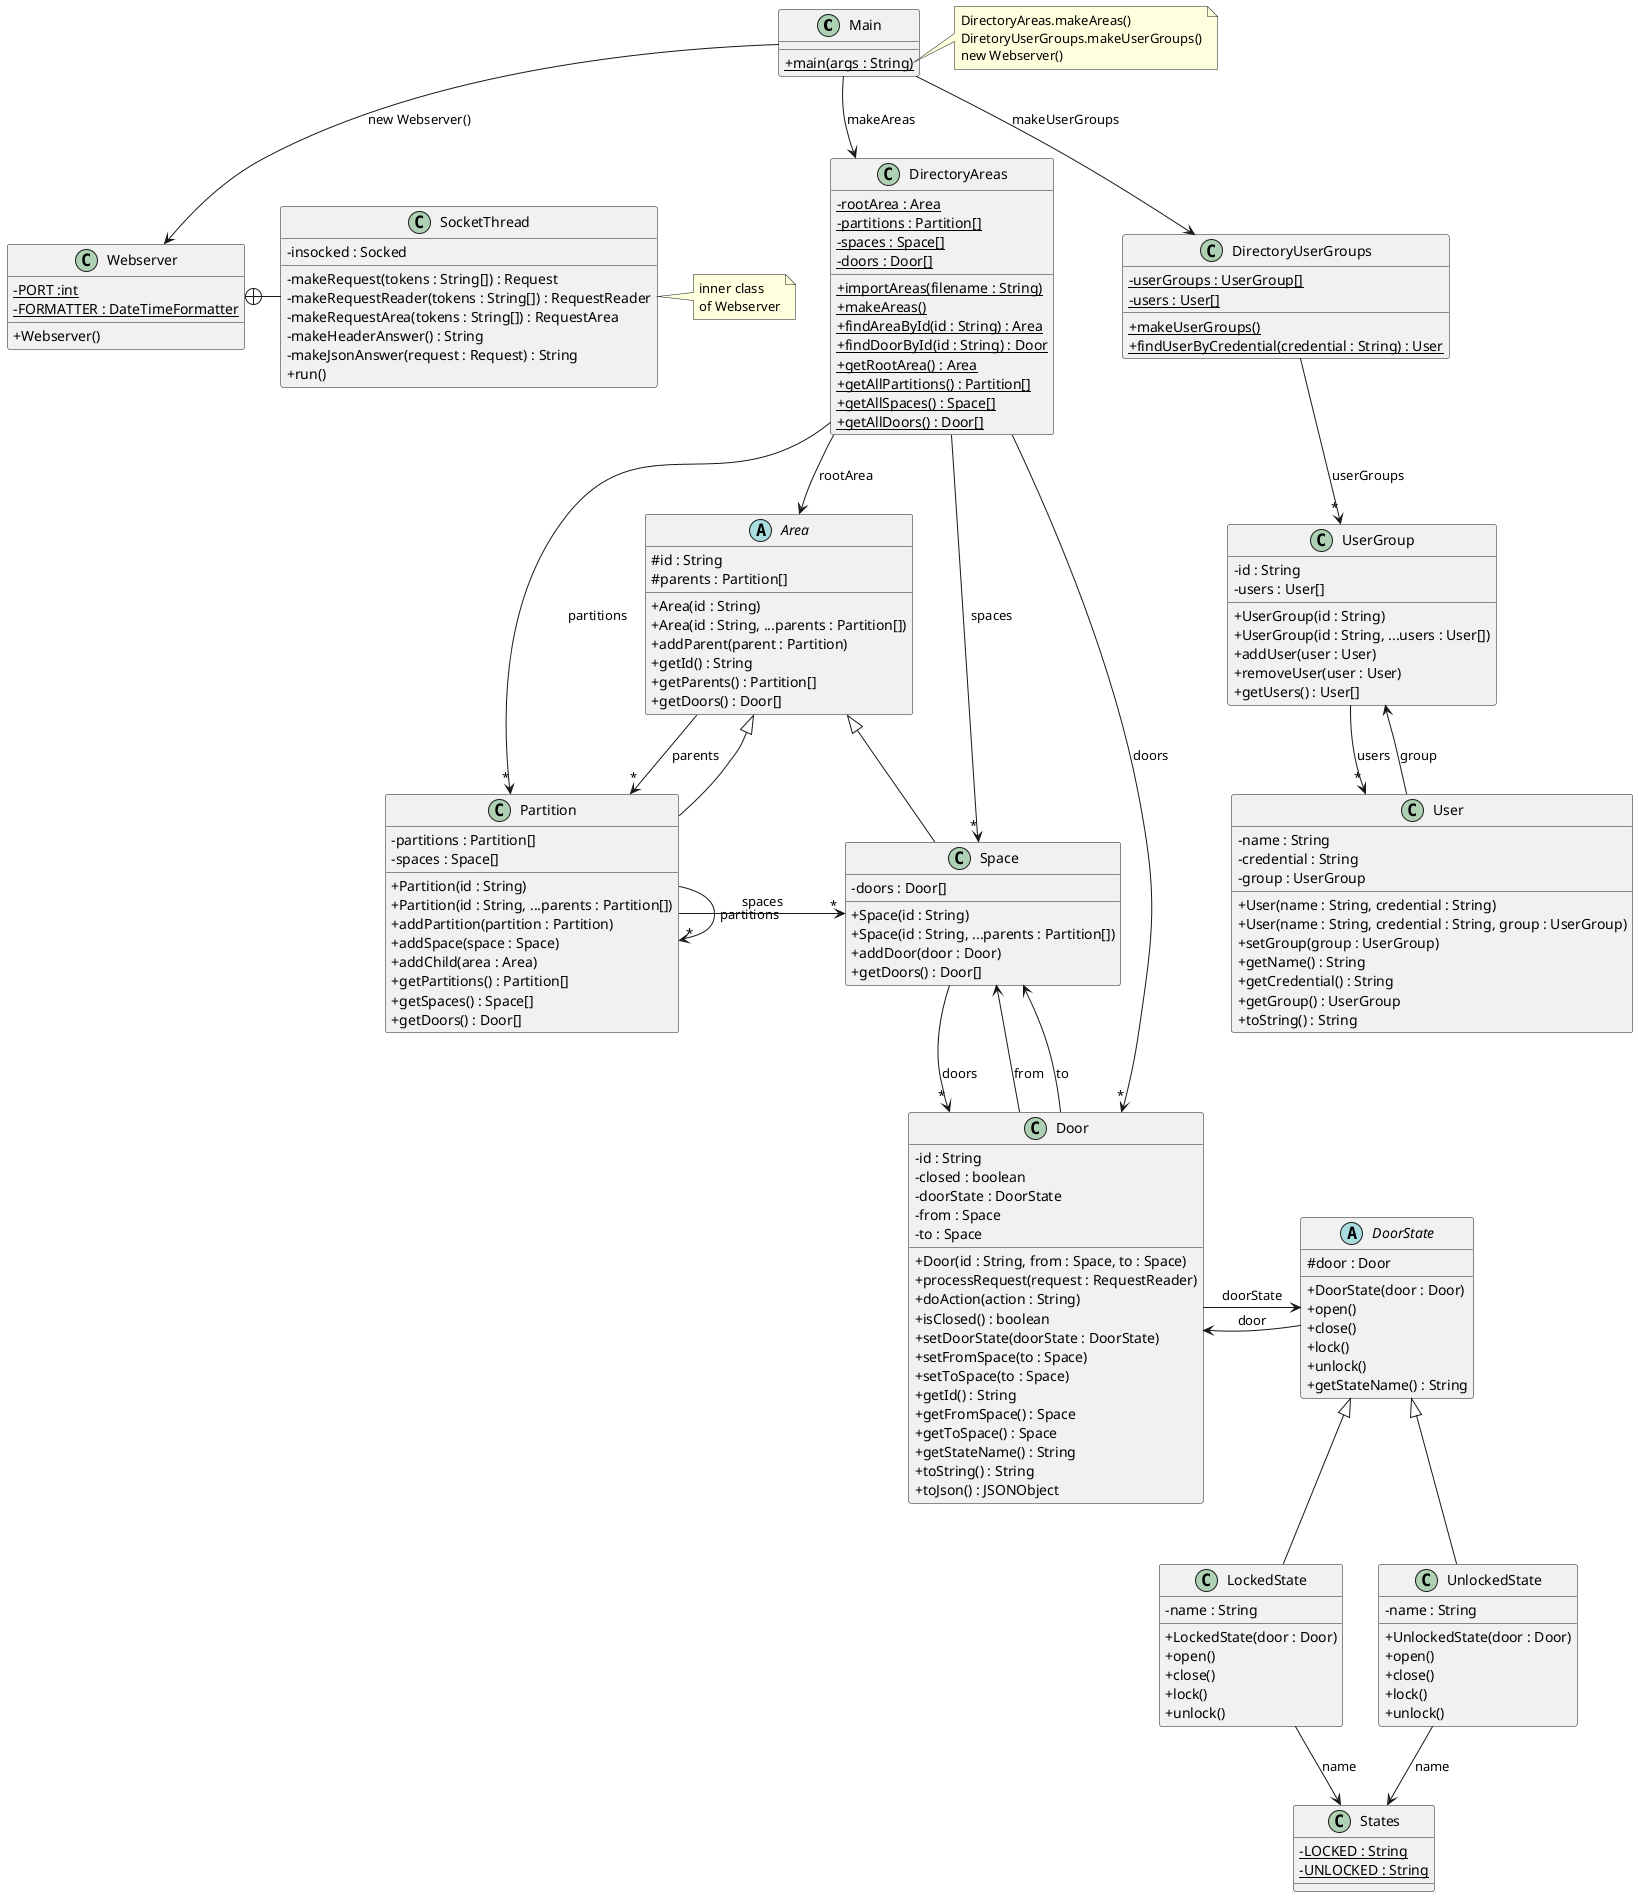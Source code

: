 @startuml
'https://plantuml.com/class-diagram
skinparam classAttributeIconSize 0

class Main {
+ {static} main(args : String)
}

class Webserver {
- {static} PORT :int
- {static} FORMATTER : DateTimeFormatter
+ Webserver()
}

class SocketThread {
- insocked : Socked
- makeRequest(tokens : String[]) : Request
- makeRequestReader(tokens : String[]) : RequestReader
- makeRequestArea(tokens : String[]) : RequestArea
- makeHeaderAnswer() : String
- makeJsonAnswer(request : Request) : String
+ run()
}

Webserver +-right- SocketThread

note right of SocketThread
inner class
of Webserver
end note

'class DirectoryDoors {
'- {static} allDoors : Door[]
'+ {static} makeDoors()
'+ {static} findDoorById(id : String) : Door
'+ {static} getAllDoors() : Door[]
'}

'DirectoryDoors --> "*" Door : "allDoors"

'class DirectoryUsers {
'- {static} users : User[]
'+ {static} makeUsers()
'+ {static} findUserByCredential(credential : String) : User
'}
'
'DirectoryUsers --> "*" User : "users"

'class Door {
'- id : String
'- closed : boolean
'+ Door(id : String)
'+ processRequest(request : RequestReader)
'+ setState(doorState : DoorState)
'+ toJson() : JSONObject
'+ toString() : String
'+ isClosed() :boolean
'+ setClosed(b : boolean)
'+ getStateName() : String
'- doAction(action : String)
'}


'class User {
'- name : String
'- credential : String
'+ User(name: String, credential: String)
'+ toString() : String
'}

note right of Main::main
DirectoryAreas.makeAreas()
DiretoryUserGroups.makeUserGroups()
new Webserver()
end note

Main --> Webserver : "new Webserver()"

Main -[hidden]down- Webserver
'Webserver -[hidden]down- DirectoryDoors
'DirectoryDoors -[hidden]right- DirectoryUsers




'CUSTOM UML

static class DirectoryAreas {
- {static} rootArea : Area
- {static} partitions : Partition[]
- {static} spaces : Space[]
- {static} doors : Door[]
+ {static} importAreas(filename : String)
+ {static} makeAreas()
+ {static} findAreaById(id : String) : Area
+ {static} findDoorById(id : String) : Door
+ {static} getRootArea() : Area
+ {static} getAllPartitions() : Partition[]
+ {static} getAllSpaces() : Space[]
+ {static} getAllDoors() : Door[]
}

Main --> DirectoryAreas : "makeAreas"
DirectoryAreas --> Area : "rootArea"
DirectoryAreas --> "*" Partition : "partitions"
DirectoryAreas --> "*" Space : "spaces"
DirectoryAreas --> "*" Door : "doors"

abstract class Area {
# id : String
# parents : Partition[]
+ Area(id : String)
+ Area(id : String, ...parents : Partition[])
+ addParent(parent : Partition)
+ getId() : String
+ getParents() : Partition[]
+ getDoors() : Door[]
}

Area --> "*" Partition : "parents"

class Partition extends Area {
- partitions : Partition[]
- spaces : Space[]
+ Partition(id : String)
+ Partition(id : String, ...parents : Partition[])
+ addPartition(partition : Partition)
+ addSpace(space : Space)
+ addChild(area : Area)
+ getPartitions() : Partition[]
+ getSpaces() : Space[]
+ getDoors() : Door[]
}

Partition --> "*" Partition : "partitions"
Partition --> "*" Space : "spaces"

class Space extends Area {
- doors : Door[]
+ Space(id : String)
+ Space(id : String, ...parents : Partition[])
+ addDoor(door : Door)
+ getDoors() : Door[]
}

Space --> "*" Door : "doors"

class Door {
- id : String
- closed : boolean
- doorState : DoorState
- from : Space
- to : Space
+ Door(id : String, from : Space, to : Space)
+ processRequest(request : RequestReader)
+ doAction(action : String)
+ isClosed() : boolean
+ setDoorState(doorState : DoorState)
+ setFromSpace(to : Space)
+ setToSpace(to : Space)
+ getId() : String
+ getFromSpace() : Space
+ getToSpace() : Space
+ getStateName() : String
+ toString() : String
+ toJson() : JSONObject
}

Door --> DoorState : "doorState"
Door --> Space : "from"
Door --> Space : "to"

abstract class DoorState {
# door : Door
+ DoorState(door : Door)
+ open()
+ close()
+ lock()
+ unlock()
+ getStateName() : String
}

DoorState --> Door : "door"

static class States {
- {static} LOCKED : String
- {static} UNLOCKED : String
}

class LockedState extends DoorState {
- name : String
+ LockedState(door : Door)
+ open()
+ close()
+ lock()
+ unlock()
}

class UnlockedState extends DoorState {
- name : String
+ UnlockedState(door : Door)
+ open()
+ close()
+ lock()
+ unlock()
}

LockedState --> States : name
UnlockedState --> States : name


static class DirectoryUserGroups {
- {static} userGroups : UserGroup[]
- {static} users : User[]
+ {static} makeUserGroups()
+ {static} findUserByCredential(credential : String) : User
}

Main --> DirectoryUserGroups : "makeUserGroups"
DirectoryUserGroups --> "*" UserGroup : "userGroups"

class UserGroup {
- id : String
- users : User[]
+ UserGroup(id : String)
+ UserGroup(id : String, ...users : User[])
+ addUser(user : User)
+ removeUser(user : User)
+ getUsers() : User[]
}

UserGroup --> "*" User : "users"

class User {
- name : String
- credential : String
- group : UserGroup
+ User(name : String, credential : String)
+ User(name : String, credential : String, group : UserGroup)
+ setGroup(group : UserGroup)
+ getName() : String
+ getCredential() : String
+ getGroup() : UserGroup
+ toString() : String
}

User --> UserGroup : "group"



Main -[hidden]down- DirectoryAreas
DirectoryAreas -[hidden]down- Area
Partition -[hidden]right- Space
DoorState -[hidden]right- Door

@enduml
